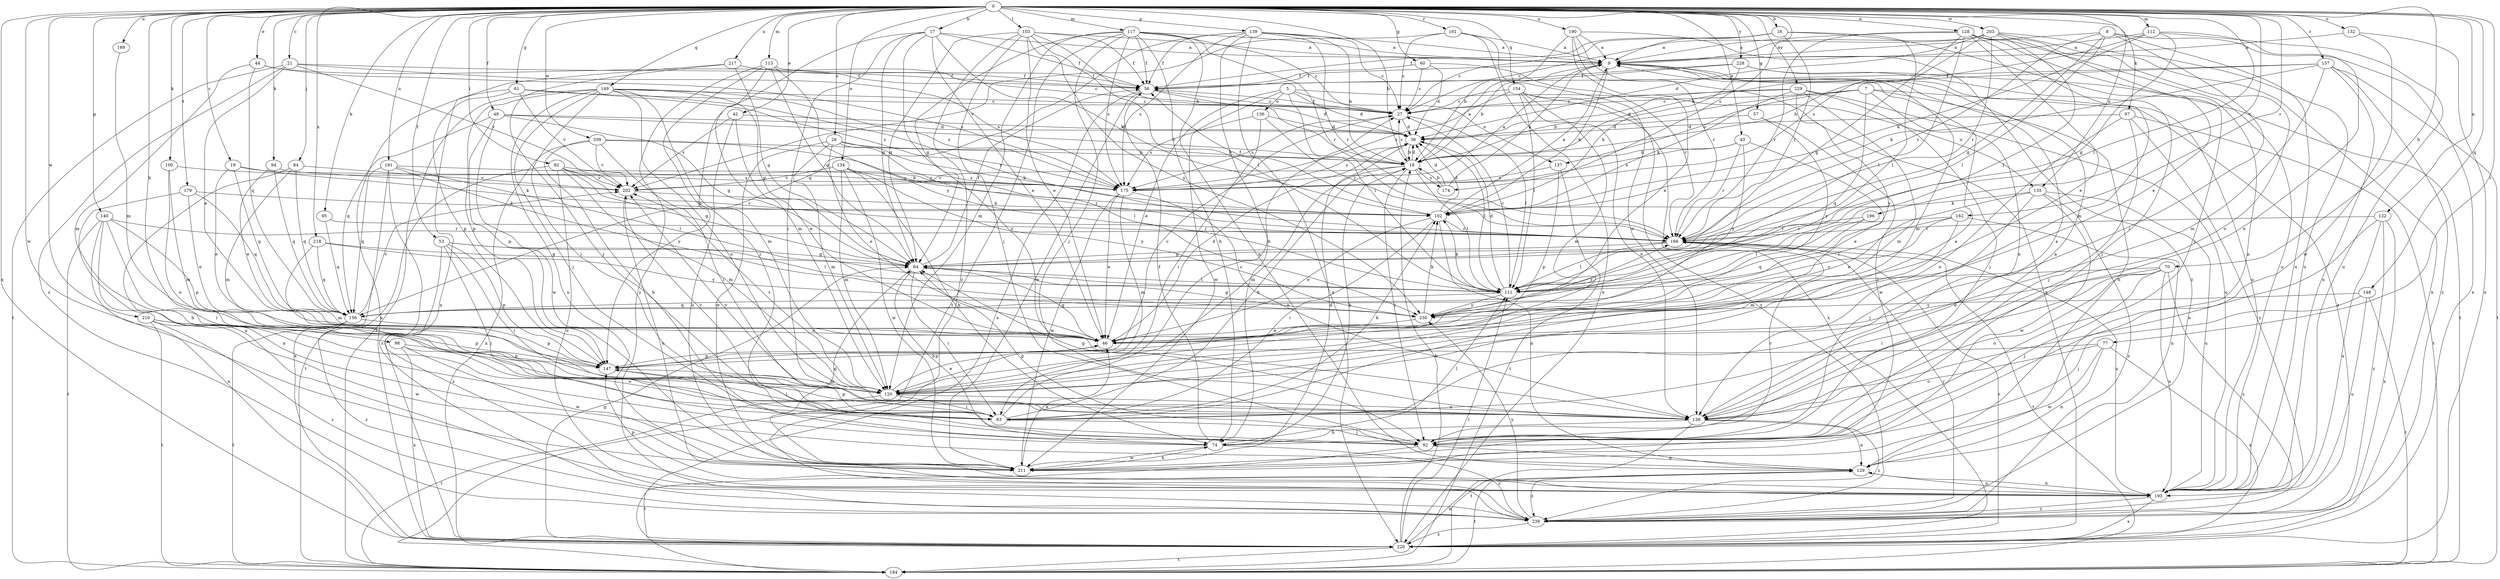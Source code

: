 strict digraph  {
0;
5;
7;
8;
9;
16;
17;
18;
19;
21;
26;
27;
36;
42;
43;
44;
46;
48;
53;
56;
57;
60;
61;
64;
70;
74;
77;
82;
83;
84;
92;
94;
95;
97;
98;
100;
102;
103;
111;
112;
113;
117;
120;
122;
128;
129;
132;
134;
135;
136;
137;
138;
139;
140;
147;
148;
149;
154;
156;
157;
161;
162;
166;
174;
175;
179;
184;
189;
190;
191;
193;
196;
202;
203;
209;
210;
211;
217;
218;
220;
228;
229;
230;
239;
0 -> 16  [label=b];
0 -> 17  [label=b];
0 -> 18  [label=b];
0 -> 19  [label=c];
0 -> 21  [label=c];
0 -> 26  [label=c];
0 -> 42  [label=e];
0 -> 43  [label=e];
0 -> 44  [label=e];
0 -> 48  [label=f];
0 -> 53  [label=f];
0 -> 57  [label=g];
0 -> 60  [label=g];
0 -> 61  [label=g];
0 -> 70  [label=h];
0 -> 77  [label=i];
0 -> 82  [label=i];
0 -> 84  [label=j];
0 -> 94  [label=k];
0 -> 95  [label=k];
0 -> 97  [label=k];
0 -> 98  [label=k];
0 -> 100  [label=k];
0 -> 103  [label=l];
0 -> 111  [label=l];
0 -> 112  [label=m];
0 -> 113  [label=m];
0 -> 117  [label=m];
0 -> 122  [label=n];
0 -> 128  [label=n];
0 -> 132  [label=o];
0 -> 134  [label=o];
0 -> 135  [label=o];
0 -> 139  [label=p];
0 -> 140  [label=p];
0 -> 148  [label=q];
0 -> 149  [label=q];
0 -> 154  [label=q];
0 -> 157  [label=r];
0 -> 161  [label=r];
0 -> 162  [label=r];
0 -> 174  [label=s];
0 -> 179  [label=t];
0 -> 189  [label=u];
0 -> 190  [label=u];
0 -> 191  [label=u];
0 -> 196  [label=v];
0 -> 203  [label=w];
0 -> 209  [label=w];
0 -> 210  [label=w];
0 -> 211  [label=w];
0 -> 217  [label=x];
0 -> 218  [label=x];
0 -> 220  [label=x];
0 -> 228  [label=y];
0 -> 229  [label=y];
5 -> 36  [label=d];
5 -> 46  [label=e];
5 -> 111  [label=l];
5 -> 135  [label=o];
5 -> 136  [label=o];
5 -> 137  [label=o];
5 -> 211  [label=w];
7 -> 18  [label=b];
7 -> 27  [label=c];
7 -> 129  [label=n];
7 -> 137  [label=o];
7 -> 138  [label=o];
7 -> 156  [label=q];
7 -> 239  [label=z];
8 -> 9  [label=a];
8 -> 64  [label=g];
8 -> 83  [label=i];
8 -> 111  [label=l];
8 -> 166  [label=r];
8 -> 193  [label=u];
8 -> 220  [label=x];
9 -> 56  [label=f];
9 -> 102  [label=k];
9 -> 120  [label=m];
9 -> 193  [label=u];
16 -> 9  [label=a];
16 -> 27  [label=c];
16 -> 56  [label=f];
16 -> 92  [label=j];
16 -> 111  [label=l];
16 -> 166  [label=r];
17 -> 9  [label=a];
17 -> 46  [label=e];
17 -> 56  [label=f];
17 -> 64  [label=g];
17 -> 83  [label=i];
17 -> 102  [label=k];
17 -> 138  [label=o];
17 -> 147  [label=p];
18 -> 9  [label=a];
18 -> 27  [label=c];
18 -> 36  [label=d];
18 -> 92  [label=j];
18 -> 111  [label=l];
18 -> 120  [label=m];
18 -> 174  [label=s];
18 -> 202  [label=v];
19 -> 46  [label=e];
19 -> 102  [label=k];
19 -> 156  [label=q];
19 -> 175  [label=s];
21 -> 46  [label=e];
21 -> 56  [label=f];
21 -> 175  [label=s];
21 -> 184  [label=t];
21 -> 202  [label=v];
21 -> 239  [label=z];
26 -> 18  [label=b];
26 -> 46  [label=e];
26 -> 102  [label=k];
26 -> 111  [label=l];
26 -> 120  [label=m];
26 -> 211  [label=w];
27 -> 36  [label=d];
27 -> 56  [label=f];
27 -> 111  [label=l];
27 -> 175  [label=s];
36 -> 18  [label=b];
36 -> 111  [label=l];
36 -> 175  [label=s];
42 -> 36  [label=d];
42 -> 46  [label=e];
42 -> 193  [label=u];
42 -> 202  [label=v];
43 -> 18  [label=b];
43 -> 46  [label=e];
43 -> 166  [label=r];
43 -> 175  [label=s];
43 -> 230  [label=y];
44 -> 56  [label=f];
44 -> 120  [label=m];
44 -> 156  [label=q];
44 -> 175  [label=s];
46 -> 36  [label=d];
46 -> 64  [label=g];
46 -> 147  [label=p];
48 -> 18  [label=b];
48 -> 36  [label=d];
48 -> 64  [label=g];
48 -> 147  [label=p];
48 -> 156  [label=q];
48 -> 211  [label=w];
53 -> 64  [label=g];
53 -> 83  [label=i];
53 -> 92  [label=j];
53 -> 111  [label=l];
53 -> 147  [label=p];
53 -> 239  [label=z];
56 -> 27  [label=c];
56 -> 36  [label=d];
56 -> 211  [label=w];
56 -> 220  [label=x];
57 -> 36  [label=d];
57 -> 211  [label=w];
57 -> 230  [label=y];
60 -> 27  [label=c];
60 -> 36  [label=d];
60 -> 56  [label=f];
60 -> 166  [label=r];
61 -> 27  [label=c];
61 -> 147  [label=p];
61 -> 175  [label=s];
61 -> 202  [label=v];
61 -> 220  [label=x];
64 -> 56  [label=f];
64 -> 74  [label=h];
64 -> 83  [label=i];
64 -> 111  [label=l];
70 -> 46  [label=e];
70 -> 83  [label=i];
70 -> 92  [label=j];
70 -> 111  [label=l];
70 -> 138  [label=o];
70 -> 193  [label=u];
70 -> 239  [label=z];
74 -> 9  [label=a];
74 -> 18  [label=b];
74 -> 56  [label=f];
74 -> 111  [label=l];
74 -> 211  [label=w];
74 -> 239  [label=z];
77 -> 129  [label=n];
77 -> 138  [label=o];
77 -> 147  [label=p];
77 -> 211  [label=w];
77 -> 220  [label=x];
82 -> 64  [label=g];
82 -> 120  [label=m];
82 -> 166  [label=r];
82 -> 175  [label=s];
82 -> 184  [label=t];
82 -> 193  [label=u];
82 -> 202  [label=v];
83 -> 9  [label=a];
83 -> 18  [label=b];
83 -> 27  [label=c];
83 -> 92  [label=j];
83 -> 102  [label=k];
83 -> 202  [label=v];
84 -> 120  [label=m];
84 -> 156  [label=q];
84 -> 193  [label=u];
84 -> 202  [label=v];
92 -> 64  [label=g];
92 -> 129  [label=n];
92 -> 166  [label=r];
92 -> 184  [label=t];
94 -> 46  [label=e];
94 -> 156  [label=q];
94 -> 202  [label=v];
95 -> 156  [label=q];
95 -> 166  [label=r];
97 -> 36  [label=d];
97 -> 92  [label=j];
97 -> 138  [label=o];
97 -> 184  [label=t];
97 -> 239  [label=z];
98 -> 138  [label=o];
98 -> 147  [label=p];
98 -> 211  [label=w];
98 -> 220  [label=x];
100 -> 120  [label=m];
100 -> 138  [label=o];
100 -> 175  [label=s];
102 -> 9  [label=a];
102 -> 36  [label=d];
102 -> 46  [label=e];
102 -> 56  [label=f];
102 -> 83  [label=i];
102 -> 129  [label=n];
102 -> 166  [label=r];
103 -> 9  [label=a];
103 -> 18  [label=b];
103 -> 46  [label=e];
103 -> 56  [label=f];
103 -> 64  [label=g];
103 -> 92  [label=j];
103 -> 111  [label=l];
103 -> 230  [label=y];
103 -> 239  [label=z];
111 -> 27  [label=c];
111 -> 36  [label=d];
111 -> 102  [label=k];
111 -> 156  [label=q];
111 -> 230  [label=y];
112 -> 9  [label=a];
112 -> 64  [label=g];
112 -> 102  [label=k];
112 -> 138  [label=o];
112 -> 175  [label=s];
112 -> 193  [label=u];
113 -> 56  [label=f];
113 -> 64  [label=g];
113 -> 92  [label=j];
113 -> 120  [label=m];
113 -> 230  [label=y];
113 -> 239  [label=z];
117 -> 9  [label=a];
117 -> 27  [label=c];
117 -> 56  [label=f];
117 -> 64  [label=g];
117 -> 74  [label=h];
117 -> 92  [label=j];
117 -> 120  [label=m];
117 -> 129  [label=n];
117 -> 166  [label=r];
117 -> 175  [label=s];
117 -> 184  [label=t];
120 -> 46  [label=e];
120 -> 83  [label=i];
120 -> 138  [label=o];
120 -> 184  [label=t];
120 -> 202  [label=v];
122 -> 138  [label=o];
122 -> 166  [label=r];
122 -> 193  [label=u];
122 -> 220  [label=x];
122 -> 239  [label=z];
128 -> 9  [label=a];
128 -> 46  [label=e];
128 -> 64  [label=g];
128 -> 111  [label=l];
128 -> 120  [label=m];
128 -> 129  [label=n];
128 -> 166  [label=r];
128 -> 193  [label=u];
128 -> 220  [label=x];
129 -> 184  [label=t];
129 -> 193  [label=u];
129 -> 239  [label=z];
132 -> 9  [label=a];
132 -> 211  [label=w];
132 -> 220  [label=x];
134 -> 74  [label=h];
134 -> 120  [label=m];
134 -> 166  [label=r];
134 -> 202  [label=v];
134 -> 211  [label=w];
134 -> 230  [label=y];
135 -> 46  [label=e];
135 -> 92  [label=j];
135 -> 102  [label=k];
135 -> 193  [label=u];
135 -> 211  [label=w];
135 -> 239  [label=z];
136 -> 36  [label=d];
136 -> 83  [label=i];
136 -> 166  [label=r];
136 -> 175  [label=s];
137 -> 147  [label=p];
137 -> 175  [label=s];
137 -> 184  [label=t];
138 -> 9  [label=a];
138 -> 64  [label=g];
138 -> 74  [label=h];
138 -> 129  [label=n];
138 -> 147  [label=p];
138 -> 184  [label=t];
138 -> 202  [label=v];
138 -> 239  [label=z];
139 -> 9  [label=a];
139 -> 18  [label=b];
139 -> 27  [label=c];
139 -> 56  [label=f];
139 -> 74  [label=h];
139 -> 156  [label=q];
139 -> 166  [label=r];
139 -> 175  [label=s];
139 -> 220  [label=x];
140 -> 83  [label=i];
140 -> 129  [label=n];
140 -> 147  [label=p];
140 -> 166  [label=r];
140 -> 184  [label=t];
140 -> 220  [label=x];
147 -> 27  [label=c];
147 -> 83  [label=i];
147 -> 120  [label=m];
148 -> 92  [label=j];
148 -> 184  [label=t];
148 -> 193  [label=u];
148 -> 230  [label=y];
149 -> 27  [label=c];
149 -> 64  [label=g];
149 -> 83  [label=i];
149 -> 92  [label=j];
149 -> 120  [label=m];
149 -> 138  [label=o];
149 -> 147  [label=p];
149 -> 166  [label=r];
149 -> 175  [label=s];
149 -> 184  [label=t];
149 -> 193  [label=u];
154 -> 27  [label=c];
154 -> 111  [label=l];
154 -> 120  [label=m];
154 -> 138  [label=o];
154 -> 175  [label=s];
154 -> 220  [label=x];
154 -> 239  [label=z];
156 -> 147  [label=p];
156 -> 184  [label=t];
156 -> 202  [label=v];
156 -> 239  [label=z];
157 -> 18  [label=b];
157 -> 56  [label=f];
157 -> 102  [label=k];
157 -> 120  [label=m];
157 -> 184  [label=t];
157 -> 193  [label=u];
157 -> 239  [label=z];
161 -> 9  [label=a];
161 -> 27  [label=c];
161 -> 138  [label=o];
161 -> 202  [label=v];
161 -> 220  [label=x];
162 -> 111  [label=l];
162 -> 120  [label=m];
162 -> 129  [label=n];
162 -> 166  [label=r];
162 -> 230  [label=y];
166 -> 64  [label=g];
166 -> 111  [label=l];
166 -> 184  [label=t];
166 -> 193  [label=u];
174 -> 9  [label=a];
174 -> 18  [label=b];
174 -> 36  [label=d];
175 -> 9  [label=a];
175 -> 46  [label=e];
175 -> 120  [label=m];
175 -> 138  [label=o];
175 -> 211  [label=w];
179 -> 46  [label=e];
179 -> 74  [label=h];
179 -> 102  [label=k];
179 -> 156  [label=q];
189 -> 120  [label=m];
190 -> 9  [label=a];
190 -> 18  [label=b];
190 -> 46  [label=e];
190 -> 166  [label=r];
190 -> 220  [label=x];
190 -> 239  [label=z];
191 -> 111  [label=l];
191 -> 156  [label=q];
191 -> 175  [label=s];
191 -> 220  [label=x];
191 -> 230  [label=y];
191 -> 239  [label=z];
193 -> 129  [label=n];
193 -> 147  [label=p];
193 -> 220  [label=x];
193 -> 239  [label=z];
196 -> 111  [label=l];
196 -> 156  [label=q];
196 -> 166  [label=r];
202 -> 102  [label=k];
202 -> 193  [label=u];
203 -> 9  [label=a];
203 -> 18  [label=b];
203 -> 27  [label=c];
203 -> 36  [label=d];
203 -> 46  [label=e];
203 -> 111  [label=l];
203 -> 138  [label=o];
203 -> 166  [label=r];
203 -> 193  [label=u];
209 -> 18  [label=b];
209 -> 74  [label=h];
209 -> 83  [label=i];
209 -> 102  [label=k];
209 -> 202  [label=v];
209 -> 220  [label=x];
210 -> 46  [label=e];
210 -> 147  [label=p];
210 -> 184  [label=t];
210 -> 211  [label=w];
210 -> 239  [label=z];
211 -> 36  [label=d];
211 -> 46  [label=e];
211 -> 64  [label=g];
211 -> 74  [label=h];
217 -> 27  [label=c];
217 -> 56  [label=f];
217 -> 64  [label=g];
217 -> 92  [label=j];
217 -> 220  [label=x];
218 -> 64  [label=g];
218 -> 120  [label=m];
218 -> 156  [label=q];
218 -> 230  [label=y];
220 -> 18  [label=b];
220 -> 64  [label=g];
220 -> 111  [label=l];
220 -> 129  [label=n];
220 -> 166  [label=r];
220 -> 184  [label=t];
228 -> 18  [label=b];
228 -> 56  [label=f];
228 -> 92  [label=j];
228 -> 102  [label=k];
228 -> 184  [label=t];
229 -> 27  [label=c];
229 -> 36  [label=d];
229 -> 92  [label=j];
229 -> 102  [label=k];
229 -> 120  [label=m];
229 -> 193  [label=u];
229 -> 230  [label=y];
230 -> 46  [label=e];
230 -> 64  [label=g];
230 -> 102  [label=k];
230 -> 166  [label=r];
239 -> 166  [label=r];
239 -> 220  [label=x];
239 -> 230  [label=y];
}
